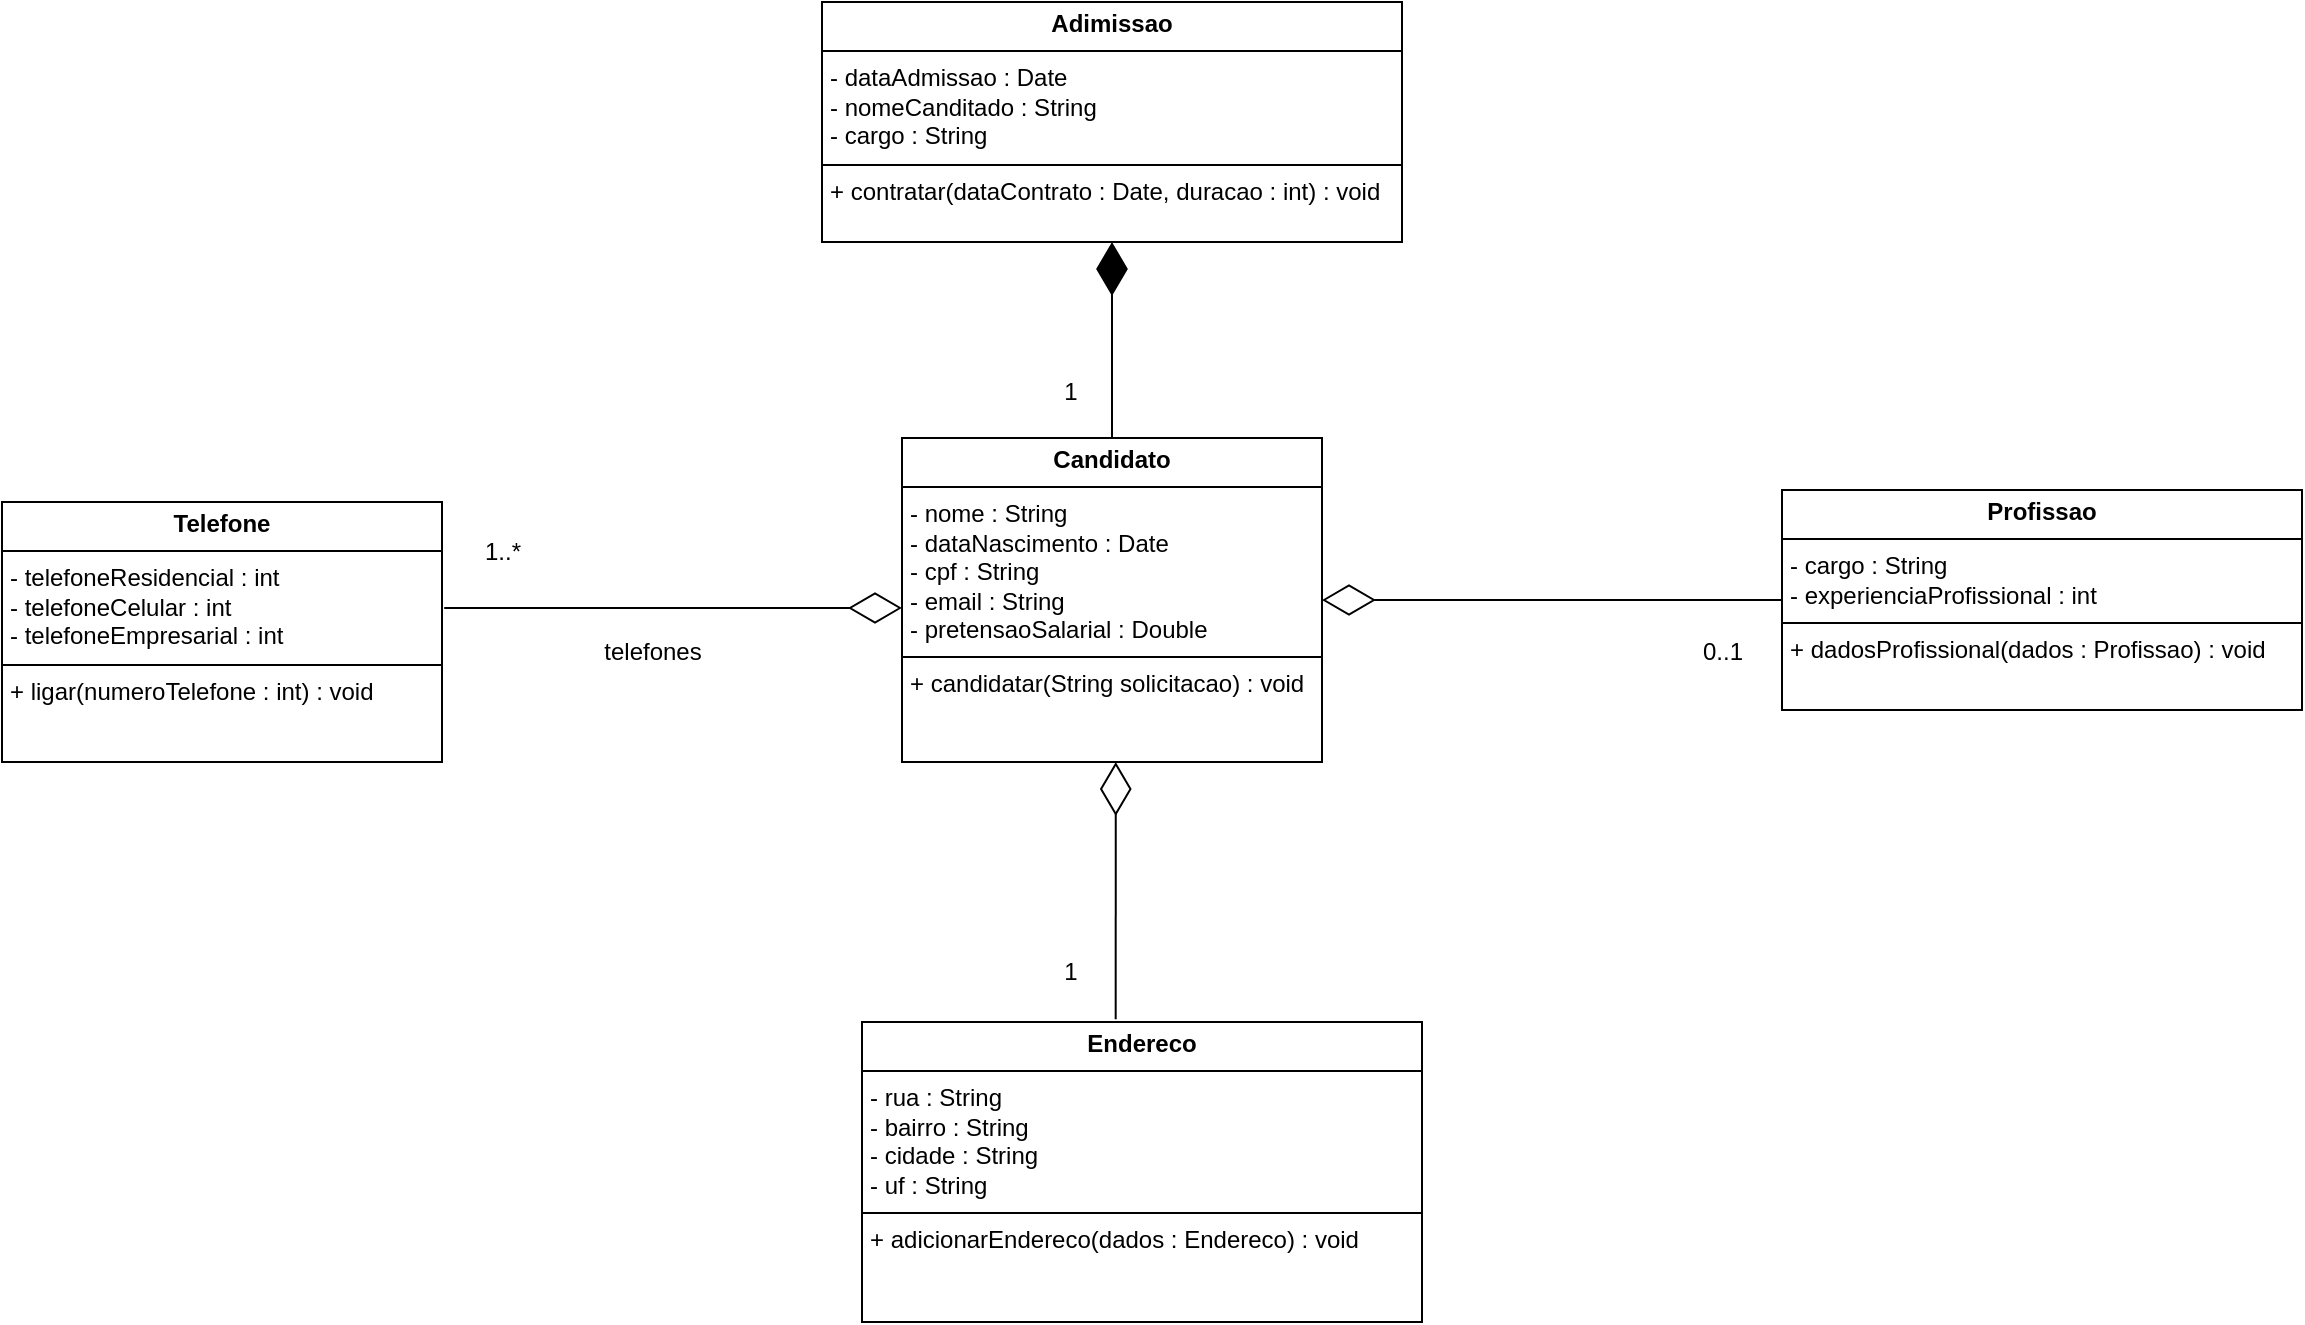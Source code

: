 <mxfile version="24.3.1" type="github" pages="2">
  <diagram id="C5RBs43oDa-KdzZeNtuy" name="Case 1">
    <mxGraphModel dx="1823" dy="525" grid="1" gridSize="10" guides="1" tooltips="1" connect="1" arrows="1" fold="1" page="1" pageScale="1" pageWidth="827" pageHeight="1169" math="0" shadow="0">
      <root>
        <mxCell id="WIyWlLk6GJQsqaUBKTNV-0" />
        <mxCell id="WIyWlLk6GJQsqaUBKTNV-1" parent="WIyWlLk6GJQsqaUBKTNV-0" />
        <mxCell id="IWNMwI_RbCS1JzZMY9Op-14" value="" style="endArrow=diamondThin;endFill=1;endSize=24;html=1;rounded=0;exitX=0.5;exitY=0;exitDx=0;exitDy=0;entryX=0.5;entryY=1;entryDx=0;entryDy=0;" edge="1" parent="WIyWlLk6GJQsqaUBKTNV-1" target="IWNMwI_RbCS1JzZMY9Op-15">
          <mxGeometry width="160" relative="1" as="geometry">
            <mxPoint x="435" y="238" as="sourcePoint" />
            <mxPoint x="434.5" y="148" as="targetPoint" />
          </mxGeometry>
        </mxCell>
        <mxCell id="IWNMwI_RbCS1JzZMY9Op-15" value="&lt;p style=&quot;margin:0px;margin-top:4px;text-align:center;&quot;&gt;&lt;b&gt;Adimissao&lt;/b&gt;&lt;/p&gt;&lt;hr size=&quot;1&quot; style=&quot;border-style:solid;&quot;&gt;&lt;p style=&quot;margin:0px;margin-left:4px;&quot;&gt;- dataAdmissao : Date&lt;/p&gt;&lt;p style=&quot;margin:0px;margin-left:4px;&quot;&gt;- nomeCanditado : String&lt;/p&gt;&lt;p style=&quot;margin:0px;margin-left:4px;&quot;&gt;- cargo : String&lt;/p&gt;&lt;hr size=&quot;1&quot; style=&quot;border-style:solid;&quot;&gt;&lt;p style=&quot;margin:0px;margin-left:4px;&quot;&gt;+ contratar(dataContrato : Date, duracao : int) : void&lt;/p&gt;" style="verticalAlign=top;align=left;overflow=fill;html=1;whiteSpace=wrap;" vertex="1" parent="WIyWlLk6GJQsqaUBKTNV-1">
          <mxGeometry x="290" y="20" width="290" height="120" as="geometry" />
        </mxCell>
        <mxCell id="IWNMwI_RbCS1JzZMY9Op-16" value="&lt;p style=&quot;margin:0px;margin-top:4px;text-align:center;&quot;&gt;&lt;b&gt;Candidato&lt;/b&gt;&lt;/p&gt;&lt;hr size=&quot;1&quot; style=&quot;border-style:solid;&quot;&gt;&lt;p style=&quot;margin:0px;margin-left:4px;&quot;&gt;- nome : String&lt;/p&gt;&lt;p style=&quot;margin:0px;margin-left:4px;&quot;&gt;- dataNascimento : Date&lt;/p&gt;&lt;p style=&quot;margin:0px;margin-left:4px;&quot;&gt;- cpf : String&lt;/p&gt;&lt;p style=&quot;margin:0px;margin-left:4px;&quot;&gt;- email : String&lt;/p&gt;&lt;p style=&quot;margin:0px;margin-left:4px;&quot;&gt;- pretensaoSalarial : Double&lt;/p&gt;&lt;hr size=&quot;1&quot; style=&quot;border-style:solid;&quot;&gt;&lt;p style=&quot;margin:0px;margin-left:4px;&quot;&gt;+ candidatar(String solicitacao) : void&lt;/p&gt;&lt;p style=&quot;margin:0px;margin-left:4px;&quot;&gt;&lt;br&gt;&lt;/p&gt;" style="verticalAlign=top;align=left;overflow=fill;html=1;whiteSpace=wrap;" vertex="1" parent="WIyWlLk6GJQsqaUBKTNV-1">
          <mxGeometry x="330" y="238" width="210" height="162" as="geometry" />
        </mxCell>
        <mxCell id="IWNMwI_RbCS1JzZMY9Op-17" value="&lt;p style=&quot;margin:0px;margin-top:4px;text-align:center;&quot;&gt;&lt;b&gt;Profissao&lt;/b&gt;&lt;/p&gt;&lt;hr size=&quot;1&quot; style=&quot;border-style:solid;&quot;&gt;&lt;p style=&quot;margin:0px;margin-left:4px;&quot;&gt;- cargo : String&lt;/p&gt;&lt;p style=&quot;margin:0px;margin-left:4px;&quot;&gt;- experienciaProfissional : int&lt;/p&gt;&lt;hr size=&quot;1&quot; style=&quot;border-style:solid;&quot;&gt;&lt;p style=&quot;margin:0px;margin-left:4px;&quot;&gt;+ dadosProfissional(dados : Profissao) : void&amp;nbsp;&lt;/p&gt;" style="verticalAlign=top;align=left;overflow=fill;html=1;whiteSpace=wrap;" vertex="1" parent="WIyWlLk6GJQsqaUBKTNV-1">
          <mxGeometry x="770" y="264" width="260" height="110" as="geometry" />
        </mxCell>
        <mxCell id="IWNMwI_RbCS1JzZMY9Op-18" value="&lt;p style=&quot;margin:0px;margin-top:4px;text-align:center;&quot;&gt;&lt;b&gt;Telefone&lt;/b&gt;&lt;/p&gt;&lt;hr size=&quot;1&quot; style=&quot;border-style:solid;&quot;&gt;&lt;p style=&quot;margin:0px;margin-left:4px;&quot;&gt;- telefoneResidencial : int&lt;/p&gt;&lt;p style=&quot;margin:0px;margin-left:4px;&quot;&gt;- telefoneCelular : int&lt;/p&gt;&lt;p style=&quot;margin:0px;margin-left:4px;&quot;&gt;- telefoneEmpresarial : int&lt;/p&gt;&lt;hr size=&quot;1&quot; style=&quot;border-style:solid;&quot;&gt;&lt;p style=&quot;margin:0px;margin-left:4px;&quot;&gt;+ ligar(numeroTelefone : int) : void&lt;/p&gt;" style="verticalAlign=top;align=left;overflow=fill;html=1;whiteSpace=wrap;" vertex="1" parent="WIyWlLk6GJQsqaUBKTNV-1">
          <mxGeometry x="-120" y="270" width="220" height="130" as="geometry" />
        </mxCell>
        <mxCell id="IWNMwI_RbCS1JzZMY9Op-19" value="&lt;p style=&quot;margin:0px;margin-top:4px;text-align:center;&quot;&gt;&lt;b&gt;Endereco&lt;/b&gt;&lt;/p&gt;&lt;hr size=&quot;1&quot; style=&quot;border-style:solid;&quot;&gt;&lt;p style=&quot;margin:0px;margin-left:4px;&quot;&gt;- rua : String&lt;/p&gt;&lt;p style=&quot;margin:0px;margin-left:4px;&quot;&gt;- bairro : String&lt;/p&gt;&lt;p style=&quot;margin:0px;margin-left:4px;&quot;&gt;- cidade : String&lt;/p&gt;&lt;p style=&quot;margin:0px;margin-left:4px;&quot;&gt;- uf : String&lt;/p&gt;&lt;hr size=&quot;1&quot; style=&quot;border-style:solid;&quot;&gt;&lt;p style=&quot;margin:0px;margin-left:4px;&quot;&gt;+ adicionarEndereco(dados : Endereco) : void&lt;/p&gt;" style="verticalAlign=top;align=left;overflow=fill;html=1;whiteSpace=wrap;" vertex="1" parent="WIyWlLk6GJQsqaUBKTNV-1">
          <mxGeometry x="310" y="530" width="280" height="150" as="geometry" />
        </mxCell>
        <mxCell id="IWNMwI_RbCS1JzZMY9Op-22" value="" style="endArrow=diamondThin;endFill=0;endSize=24;html=1;rounded=0;exitX=0.453;exitY=-0.009;exitDx=0;exitDy=0;exitPerimeter=0;entryX=0.509;entryY=1;entryDx=0;entryDy=0;entryPerimeter=0;" edge="1" parent="WIyWlLk6GJQsqaUBKTNV-1" source="IWNMwI_RbCS1JzZMY9Op-19" target="IWNMwI_RbCS1JzZMY9Op-16">
          <mxGeometry width="160" relative="1" as="geometry">
            <mxPoint x="435.79" y="520.0" as="sourcePoint" />
            <mxPoint x="434" y="410" as="targetPoint" />
          </mxGeometry>
        </mxCell>
        <mxCell id="IWNMwI_RbCS1JzZMY9Op-25" value="telefones" style="text;html=1;align=center;verticalAlign=middle;resizable=0;points=[];autosize=1;strokeColor=none;fillColor=none;" vertex="1" parent="WIyWlLk6GJQsqaUBKTNV-1">
          <mxGeometry x="170" y="330" width="70" height="30" as="geometry" />
        </mxCell>
        <mxCell id="IWNMwI_RbCS1JzZMY9Op-26" value="1..*" style="text;html=1;align=center;verticalAlign=middle;resizable=0;points=[];autosize=1;strokeColor=none;fillColor=none;" vertex="1" parent="WIyWlLk6GJQsqaUBKTNV-1">
          <mxGeometry x="110" y="280" width="40" height="30" as="geometry" />
        </mxCell>
        <mxCell id="IWNMwI_RbCS1JzZMY9Op-27" value="1" style="text;html=1;align=center;verticalAlign=middle;resizable=0;points=[];autosize=1;strokeColor=none;fillColor=none;" vertex="1" parent="WIyWlLk6GJQsqaUBKTNV-1">
          <mxGeometry x="399" y="200" width="30" height="30" as="geometry" />
        </mxCell>
        <mxCell id="IWNMwI_RbCS1JzZMY9Op-28" value="1" style="text;html=1;align=center;verticalAlign=middle;resizable=0;points=[];autosize=1;strokeColor=none;fillColor=none;" vertex="1" parent="WIyWlLk6GJQsqaUBKTNV-1">
          <mxGeometry x="399" y="490" width="30" height="30" as="geometry" />
        </mxCell>
        <mxCell id="IWNMwI_RbCS1JzZMY9Op-29" value="0..1" style="text;html=1;align=center;verticalAlign=middle;resizable=0;points=[];autosize=1;strokeColor=none;fillColor=none;" vertex="1" parent="WIyWlLk6GJQsqaUBKTNV-1">
          <mxGeometry x="720" y="330" width="40" height="30" as="geometry" />
        </mxCell>
        <mxCell id="zv3ifnshxXin6kfANA14-1" value="" style="endArrow=diamondThin;endFill=0;endSize=24;html=1;rounded=0;exitX=1.005;exitY=0.408;exitDx=0;exitDy=0;exitPerimeter=0;" edge="1" parent="WIyWlLk6GJQsqaUBKTNV-1" source="IWNMwI_RbCS1JzZMY9Op-18">
          <mxGeometry width="160" relative="1" as="geometry">
            <mxPoint x="360" y="320" as="sourcePoint" />
            <mxPoint x="330" y="323" as="targetPoint" />
          </mxGeometry>
        </mxCell>
        <mxCell id="zv3ifnshxXin6kfANA14-3" value="" style="endArrow=diamondThin;endFill=0;endSize=24;html=1;rounded=0;entryX=1;entryY=0.5;entryDx=0;entryDy=0;exitX=0;exitY=0.5;exitDx=0;exitDy=0;" edge="1" parent="WIyWlLk6GJQsqaUBKTNV-1" source="IWNMwI_RbCS1JzZMY9Op-17" target="IWNMwI_RbCS1JzZMY9Op-16">
          <mxGeometry width="160" relative="1" as="geometry">
            <mxPoint x="500" y="430" as="sourcePoint" />
            <mxPoint x="660" y="430" as="targetPoint" />
          </mxGeometry>
        </mxCell>
      </root>
    </mxGraphModel>
  </diagram>
  <diagram id="_uLZ5IIc4sNaHIBNBYrM" name="Case 2">
    <mxGraphModel dx="996" dy="525" grid="1" gridSize="10" guides="1" tooltips="1" connect="1" arrows="1" fold="1" page="1" pageScale="1" pageWidth="827" pageHeight="1169" math="0" shadow="0">
      <root>
        <mxCell id="0" />
        <mxCell id="1" parent="0" />
        <mxCell id="HP6sKCpzYR2WVCt917dd-1" value="&lt;p style=&quot;margin:0px;margin-top:4px;text-align:center;&quot;&gt;&lt;b&gt;Cliente&lt;/b&gt;&lt;/p&gt;&lt;hr size=&quot;1&quot; style=&quot;border-style:solid;&quot;&gt;&lt;p style=&quot;margin:0px;margin-left:4px;&quot;&gt;- nomeCliente : String&lt;/p&gt;&lt;p style=&quot;margin:0px;margin-left:4px;&quot;&gt;- cpf : String&lt;/p&gt;&lt;p style=&quot;margin:0px;margin-left:4px;&quot;&gt;- email : String&lt;/p&gt;&lt;hr size=&quot;1&quot; style=&quot;border-style:solid;&quot;&gt;&lt;p style=&quot;margin:0px;margin-left:4px;&quot;&gt;&lt;br&gt;&lt;/p&gt;" style="verticalAlign=top;align=left;overflow=fill;html=1;whiteSpace=wrap;" vertex="1" parent="1">
          <mxGeometry x="70" y="73" width="220" height="100" as="geometry" />
        </mxCell>
        <mxCell id="HP6sKCpzYR2WVCt917dd-2" value="&lt;p style=&quot;margin:0px;margin-top:4px;text-align:center;&quot;&gt;&lt;b&gt;Pedido&lt;/b&gt;&lt;/p&gt;&lt;hr size=&quot;1&quot; style=&quot;border-style:solid;&quot;&gt;&lt;p style=&quot;margin:0px;margin-left:4px;&quot;&gt;- dataPedido : Date&lt;/p&gt;&lt;p style=&quot;margin:0px;margin-left:4px;&quot;&gt;- statusPedido : String&lt;/p&gt;&lt;hr size=&quot;1&quot; style=&quot;border-style:solid;&quot;&gt;&lt;p style=&quot;margin:0px;margin-left:4px;&quot;&gt;+ addItem(item : ItemPedido) : void&lt;/p&gt;&lt;p style=&quot;margin:0px;margin-left:4px;&quot;&gt;+ removeItem(item : ItemPedido) : void&lt;/p&gt;&lt;p style=&quot;margin:0px;margin-left:4px;&quot;&gt;+ totalPedido() : Double&lt;/p&gt;" style="verticalAlign=top;align=left;overflow=fill;html=1;whiteSpace=wrap;" vertex="1" parent="1">
          <mxGeometry x="550" y="33" width="280" height="140" as="geometry" />
        </mxCell>
        <mxCell id="HP6sKCpzYR2WVCt917dd-3" value="&lt;p style=&quot;margin:0px;margin-top:4px;text-align:center;&quot;&gt;&lt;b&gt;ItemPedido&lt;/b&gt;&lt;/p&gt;&lt;hr size=&quot;1&quot; style=&quot;border-style:solid;&quot;&gt;&lt;p style=&quot;margin:0px;margin-left:4px;&quot;&gt;- codPedido : int&lt;/p&gt;&lt;p style=&quot;margin:0px;margin-left:4px;&quot;&gt;- qtdPedido : int&lt;/p&gt;&lt;p style=&quot;margin:0px;margin-left:4px;&quot;&gt;- precoPedido : Double&lt;/p&gt;&lt;hr size=&quot;1&quot; style=&quot;border-style:solid;&quot;&gt;&lt;p style=&quot;margin:0px;margin-left:4px;&quot;&gt;+ subTotal() : Double&lt;/p&gt;" style="verticalAlign=top;align=left;overflow=fill;html=1;whiteSpace=wrap;" vertex="1" parent="1">
          <mxGeometry x="550" y="330" width="240" height="120" as="geometry" />
        </mxCell>
        <mxCell id="HP6sKCpzYR2WVCt917dd-4" value="&lt;p style=&quot;margin:0px;margin-top:4px;text-align:center;&quot;&gt;&lt;b&gt;Produto&lt;/b&gt;&lt;/p&gt;&lt;hr size=&quot;1&quot; style=&quot;border-style:solid;&quot;&gt;&lt;p style=&quot;margin:0px;margin-left:4px;&quot;&gt;- nomeProduto : String&lt;/p&gt;&lt;p style=&quot;margin:0px;margin-left:4px;&quot;&gt;- precoProduto : Double&lt;/p&gt;&lt;hr size=&quot;1&quot; style=&quot;border-style:solid;&quot;&gt;&lt;p style=&quot;margin:0px;margin-left:4px;&quot;&gt;&lt;br&gt;&lt;/p&gt;" style="verticalAlign=top;align=left;overflow=fill;html=1;whiteSpace=wrap;" vertex="1" parent="1">
          <mxGeometry x="1011" y="332.5" width="230" height="115" as="geometry" />
        </mxCell>
        <mxCell id="6_Dq6MaXcgytr_tMg54q-2" value="1" style="text;html=1;align=center;verticalAlign=middle;resizable=0;points=[];autosize=1;strokeColor=none;fillColor=none;" vertex="1" parent="1">
          <mxGeometry x="300" y="88" width="30" height="30" as="geometry" />
        </mxCell>
        <mxCell id="6_Dq6MaXcgytr_tMg54q-3" value="" style="endArrow=diamondThin;endFill=1;endSize=24;html=1;rounded=0;entryX=0.424;entryY=1.049;entryDx=0;entryDy=0;entryPerimeter=0;exitX=0.5;exitY=0;exitDx=0;exitDy=0;" edge="1" parent="1" source="HP6sKCpzYR2WVCt917dd-3">
          <mxGeometry width="160" relative="1" as="geometry">
            <mxPoint x="670" y="323.14" as="sourcePoint" />
            <mxPoint x="668.72" y="173" as="targetPoint" />
          </mxGeometry>
        </mxCell>
        <mxCell id="6_Dq6MaXcgytr_tMg54q-4" value="- itens" style="text;html=1;align=center;verticalAlign=middle;resizable=0;points=[];autosize=1;strokeColor=none;fillColor=none;" vertex="1" parent="1">
          <mxGeometry x="660" y="250" width="60" height="30" as="geometry" />
        </mxCell>
        <mxCell id="6_Dq6MaXcgytr_tMg54q-5" value="1..*" style="text;html=1;align=center;verticalAlign=middle;resizable=0;points=[];autosize=1;strokeColor=none;fillColor=none;" vertex="1" parent="1">
          <mxGeometry x="630" y="290" width="40" height="30" as="geometry" />
        </mxCell>
        <mxCell id="6_Dq6MaXcgytr_tMg54q-6" value="" style="endArrow=diamondThin;endFill=1;endSize=24;html=1;rounded=0;exitX=0;exitY=0.5;exitDx=0;exitDy=0;entryX=1;entryY=0.5;entryDx=0;entryDy=0;" edge="1" parent="1" source="HP6sKCpzYR2WVCt917dd-4" target="HP6sKCpzYR2WVCt917dd-3">
          <mxGeometry width="160" relative="1" as="geometry">
            <mxPoint x="810" y="270" as="sourcePoint" />
            <mxPoint x="970" y="270" as="targetPoint" />
          </mxGeometry>
        </mxCell>
        <mxCell id="6_Dq6MaXcgytr_tMg54q-7" value="1" style="text;html=1;align=center;verticalAlign=middle;resizable=0;points=[];autosize=1;strokeColor=none;fillColor=none;" vertex="1" parent="1">
          <mxGeometry x="980" y="398" width="30" height="30" as="geometry" />
        </mxCell>
        <mxCell id="6_Dq6MaXcgytr_tMg54q-9" value="" style="endArrow=diamondThin;endFill=1;endSize=24;html=1;rounded=0;" edge="1" parent="1">
          <mxGeometry width="160" relative="1" as="geometry">
            <mxPoint x="290" y="120" as="sourcePoint" />
            <mxPoint x="550" y="118" as="targetPoint" />
          </mxGeometry>
        </mxCell>
      </root>
    </mxGraphModel>
  </diagram>
</mxfile>
